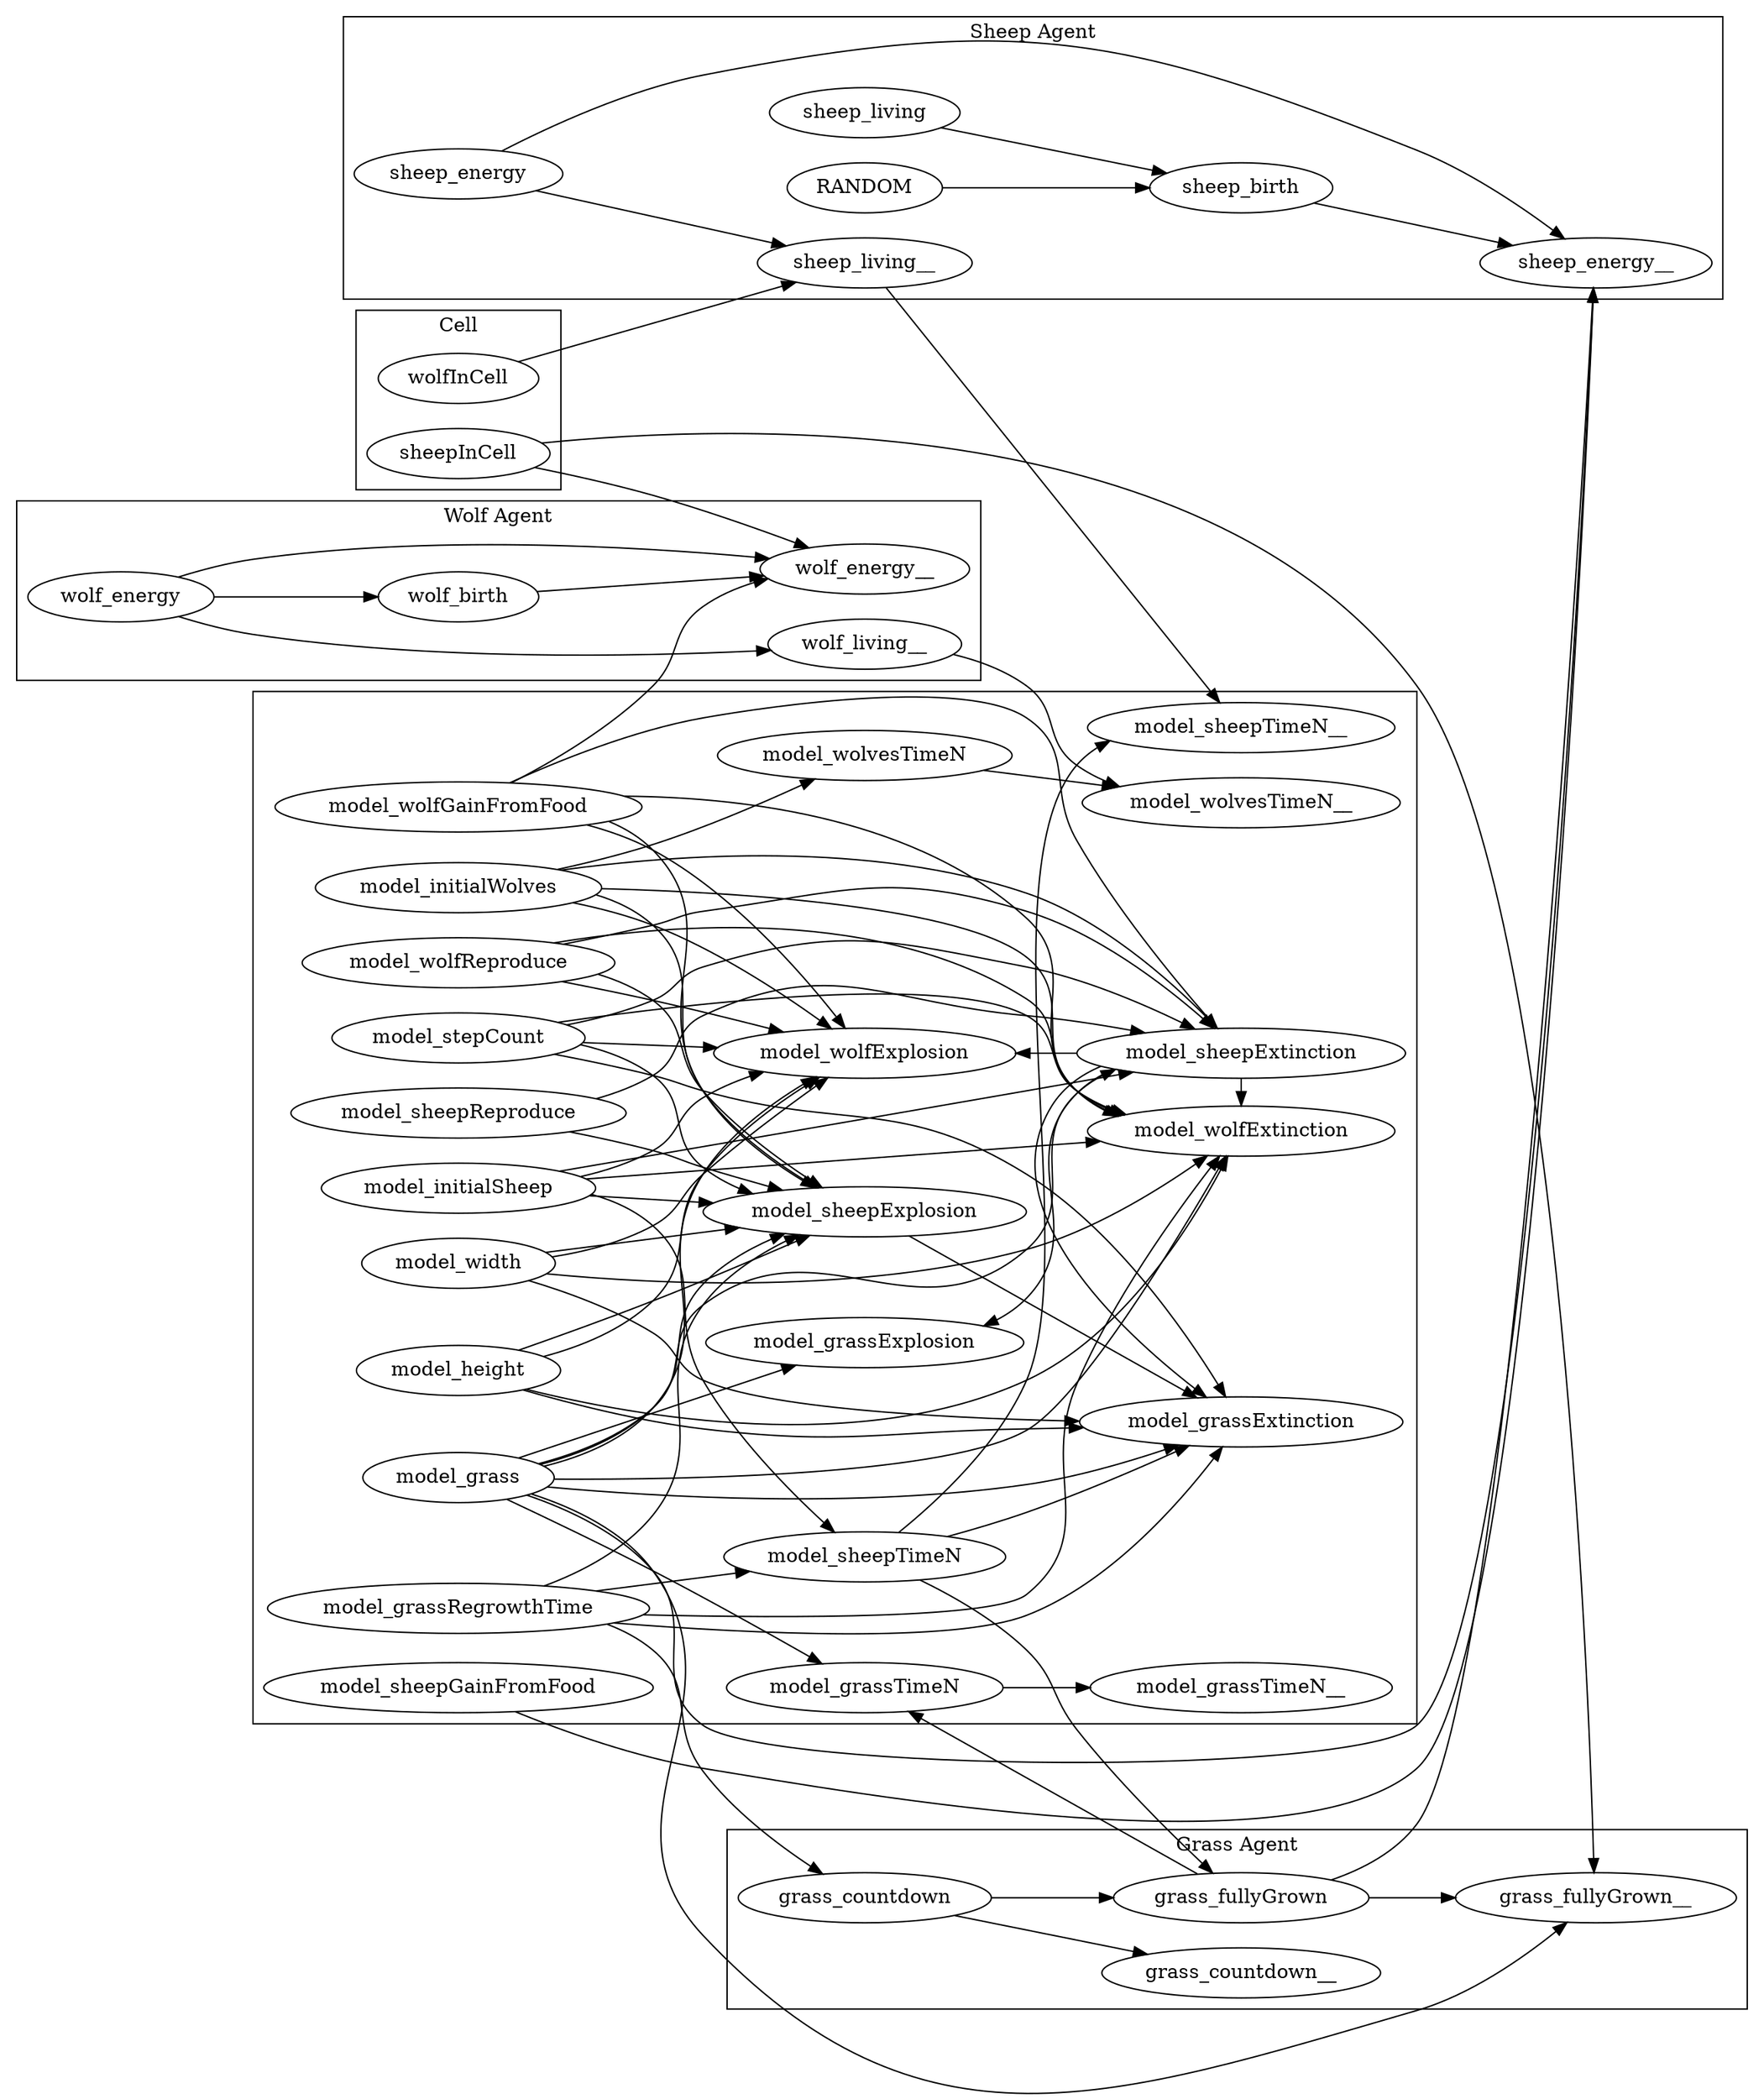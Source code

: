 digraph agents {
  rankdir = "LR";
  newrank = "true";

  {rank = same; model_sheepExplosion; model_wolfExplosion; model_grassExplosion;}
  {rank = same; model_sheepExtinction; model_wolfExtinction; model_grassExtinction;}
  {rank = same; model_sheepTimeN; model_wolvesTimeN; model_grassTimeN;}
  {rank = same; model_sheepTimeN__; model_wolvesTimeN__; model_grassTimeN__;}
  {rank = same; model_sheepGainFromFood; model_wolfGainFromFood;}

  subgraph cluster_cell {
    label = "Cell"
    {rank = same; sheepInCell; wolfInCell;}

    sheepInCell;
    wolfInCell;
  }

  subgraph cluster_model {
    /* True model input parameters */
    model_height;
    model_width;
    model_initialSheep;
    model_initialWolves;
    model_sheepReproduce;
    model_wolfReproduce;
    model_wolfGainFromFood;
    model_grass;
    model_grassRegrowthTime;
    model_sheepGainFromFood;
    model_stepCount;

    /* True model output parameters */
    model_sheepTimeN -> model_sheepTimeN__;
    model_wolvesTimeN -> model_wolvesTimeN__;
    model_grassTimeN -> model_grassTimeN__;

    /* Abstract variables */
    model_sheepExplosion;
    model_sheepExtinction;
    model_wolfExplosion;
    model_wolfExtinction;
    model_grassExplosion;
    model_grassExtinction;

    /* Initial agents to time specific */
    model_initialSheep -> model_sheepTimeN;
    model_initialWolves -> model_wolvesTimeN;
    model_grass -> model_grassTimeN;

    /* Scenarios */
    /* Sheep Extinction */
    model_grass -> model_sheepExplosion;
    model_width -> model_sheepExplosion;
    model_height -> model_sheepExplosion;
    model_grassRegrowthTime -> model_sheepExplosion;
    model_initialSheep -> model_sheepExplosion;
    model_initialWolves -> model_sheepExplosion;
    model_sheepReproduce -> model_sheepExplosion;
    model_wolfReproduce -> model_sheepExplosion;
    model_wolfGainFromFood -> model_sheepExplosion;
    model_stepCount -> model_sheepExplosion;

    /* Sheep Explosion */
    model_grass -> model_sheepExtinction;
    model_initialSheep -> model_sheepExtinction;
    model_initialWolves -> model_sheepExtinction;
    model_sheepReproduce -> model_sheepExtinction;
    model_wolfReproduce -> model_sheepExtinction;
    model_wolfGainFromFood -> model_sheepExtinction;
    model_stepCount -> model_sheepExtinction;

    /* Wolf Extinction */
    model_height -> model_wolfExtinction;
    model_width -> model_wolfExtinction;
    model_grassRegrowthTime -> model_wolfExtinction;
    model_grass -> model_wolfExtinction;
    model_initialSheep -> model_wolfExtinction;
    model_initialWolves -> model_wolfExtinction;
    model_wolfReproduce -> model_wolfExtinction;
    model_wolfGainFromFood -> model_wolfExtinction;
    model_stepCount -> model_wolfExtinction;
    /* We need there to be sheep for the wolves to eat */
    model_sheepExtinction-> model_wolfExtinction;

    /* Wolf Explosion */
    model_height -> model_wolfExplosion;
    model_width -> model_wolfExplosion;
    model_grassRegrowthTime -> model_sheepTimeN;
    model_grass -> model_wolfExplosion;
    model_initialSheep -> model_wolfExplosion;
    model_initialWolves -> model_wolfExplosion;
    model_wolfReproduce -> model_wolfExplosion;
    model_wolfGainFromFood -> model_wolfExplosion;
    model_stepCount -> model_wolfExplosion;
    /* We need there to be sheep for the wolves to eat */
    model_sheepExtinction-> model_wolfExplosion;

    /* Grass extinction */
    model_height -> model_grassExtinction;
    model_width -> model_grassExtinction;
    model_sheepTimeN -> model_grassExtinction;
    model_grass -> model_grassExtinction;
    model_grassRegrowthTime -> model_grassExtinction;
    model_stepCount -> model_grassExtinction;
    /* If the sheep go extinct, the grass will grow back */
    model_sheepExtinction -> model_grassExtinction;
    /* If the sheep explode, more grass will be eaten */
    model_sheepExplosion -> model_grassExtinction;

    /* Grass Explosion */
    model_grass -> model_grassExplosion;
    /* We need there to be no sheep for the grass to explode */
    model_sheepExtinction -> model_grassExplosion;
  }

  subgraph cluster_grass {
    label = "Grass Agent"

    /* Eaten by sheep */
    sheepInCell -> grass_fullyGrown__;

    /* Fully grown */
    model_sheepTimeN -> grass_fullyGrown;
    grass_fullyGrown -> grass_fullyGrown__;
    grass_fullyGrown -> model_grassTimeN;

    /* Growing */
    grass_countdown -> grass_fullyGrown;
    grass_countdown -> grass_countdown__;
    model_grassRegrowthTime -> grass_countdown;
  }

  subgraph cluster_sheep {
    label = "Sheep Agent"
    /* Reduce energy - covered by eating */
    /* model_grass -> sheep_energy__; */

    /* Eating grass */
    sheep_energy -> sheep_energy__;
    model_grass -> sheep_energy__;
    model_grass -> grass_fullyGrown__;
    grass_fullyGrown -> sheep_energy__;
    model_sheepGainFromFood -> sheep_energy__;

    /* Death */
    sheep_energy -> sheep_living__;
    wolfInCell -> sheep_living__;
    sheep_living__ -> model_sheepTimeN__;

    /* Reproduction */
    sheep_living -> sheep_birth;
    RANDOM -> sheep_birth;
    sheep_birth -> sheep_energy__;
  }

  subgraph cluster_wolf {
    label = "Wolf Agent"

    /* Eating sheep */
    wolf_energy -> wolf_energy__;
    sheepInCell -> wolf_energy__;
    model_wolfGainFromFood -> wolf_energy__;

    /* Death */
    wolf_energy -> wolf_living__;
    wolf_living__ -> model_wolvesTimeN__;

    /* Reproduction */
    wolf_energy -> wolf_birth;
    wolf_birth -> wolf_energy__;
  }
}
